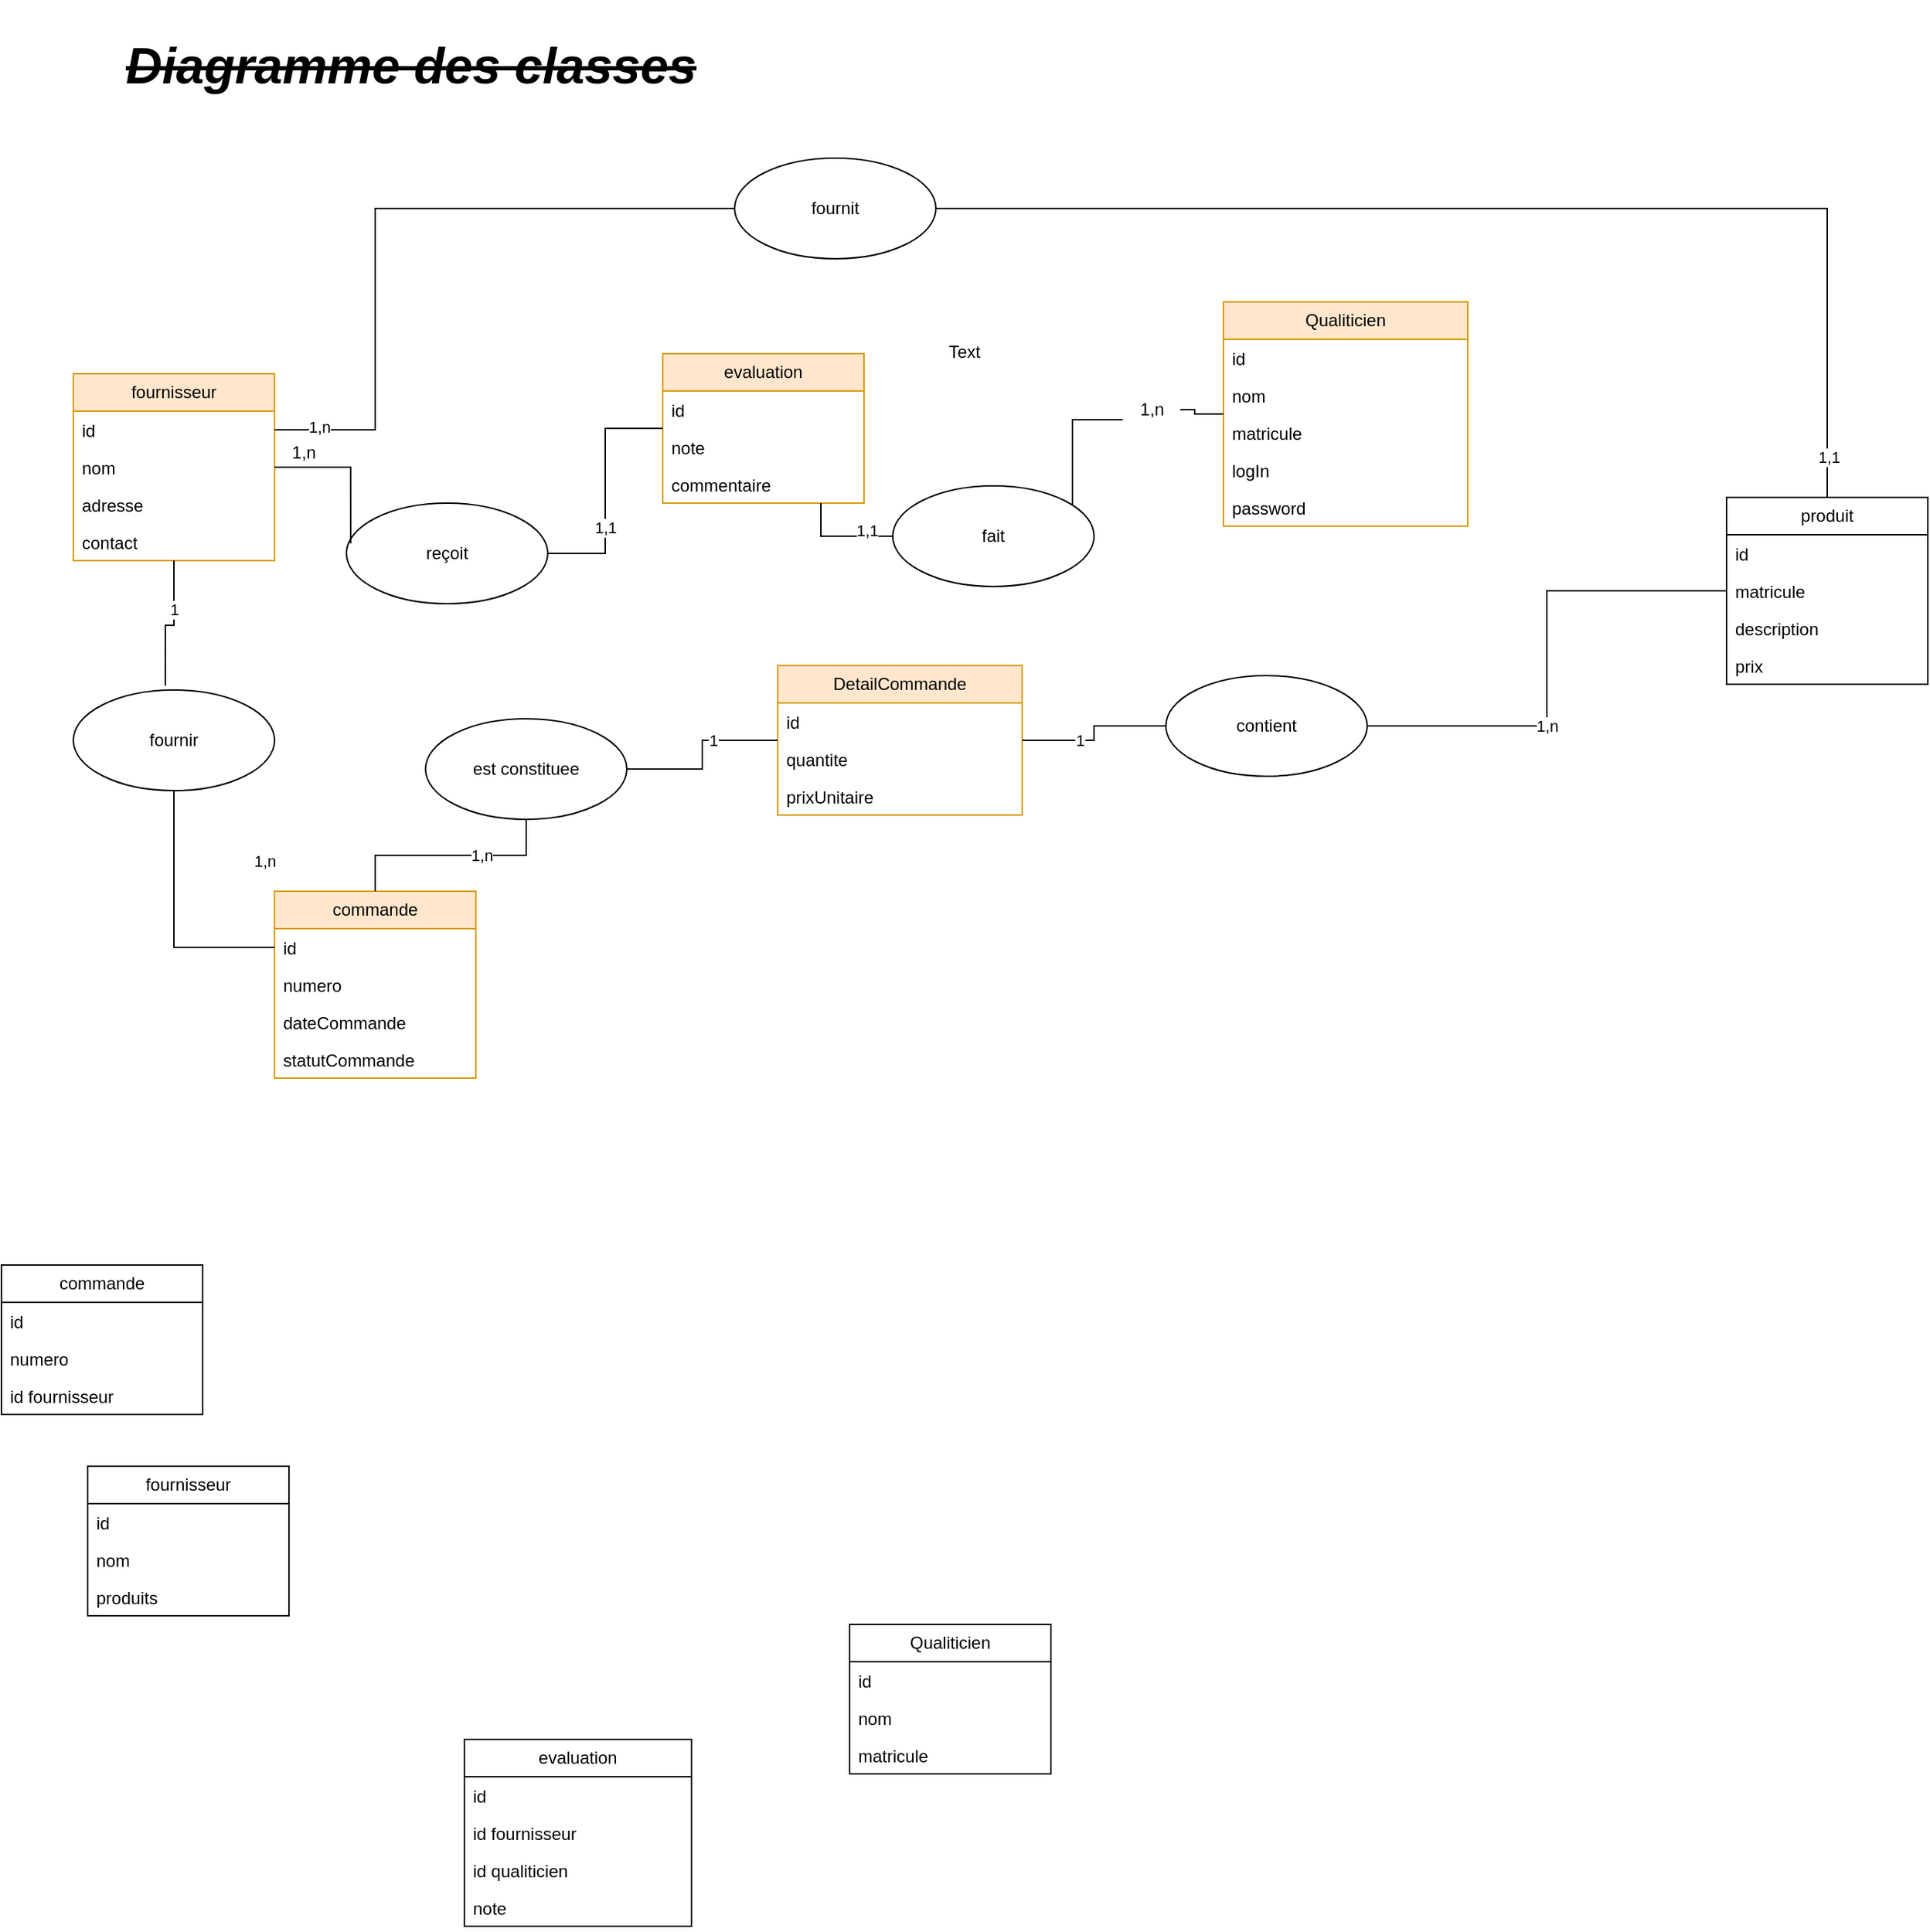 <mxfile version="24.4.0" type="device">
  <diagram name="Page-1" id="ojG_ZsRwxx29v3A0rmRh">
    <mxGraphModel dx="1418" dy="1920" grid="1" gridSize="10" guides="1" tooltips="1" connect="1" arrows="1" fold="1" page="1" pageScale="1" pageWidth="850" pageHeight="1100" math="0" shadow="0">
      <root>
        <mxCell id="0" />
        <mxCell id="1" parent="0" />
        <mxCell id="DmdiwJOqlu9PKcPVPVzh-1" value="fournisseur" style="swimlane;fontStyle=0;childLayout=stackLayout;horizontal=1;startSize=26;fillColor=#ffe6cc;horizontalStack=0;resizeParent=1;resizeParentMax=0;resizeLast=0;collapsible=1;marginBottom=0;whiteSpace=wrap;html=1;strokeColor=#d79b00;" parent="1" vertex="1">
          <mxGeometry x="110" y="190" width="140" height="130" as="geometry" />
        </mxCell>
        <mxCell id="DmdiwJOqlu9PKcPVPVzh-2" value="id" style="text;strokeColor=none;fillColor=none;align=left;verticalAlign=top;spacingLeft=4;spacingRight=4;overflow=hidden;rotatable=0;points=[[0,0.5],[1,0.5]];portConstraint=eastwest;whiteSpace=wrap;html=1;" parent="DmdiwJOqlu9PKcPVPVzh-1" vertex="1">
          <mxGeometry y="26" width="140" height="26" as="geometry" />
        </mxCell>
        <mxCell id="DmdiwJOqlu9PKcPVPVzh-13" value="nom" style="text;strokeColor=none;fillColor=none;align=left;verticalAlign=top;spacingLeft=4;spacingRight=4;overflow=hidden;rotatable=0;points=[[0,0.5],[1,0.5]];portConstraint=eastwest;whiteSpace=wrap;html=1;" parent="DmdiwJOqlu9PKcPVPVzh-1" vertex="1">
          <mxGeometry y="52" width="140" height="26" as="geometry" />
        </mxCell>
        <mxCell id="0LqTdYCZkIIKxT9GD0zI-3" value="adresse" style="text;strokeColor=none;fillColor=none;align=left;verticalAlign=top;spacingLeft=4;spacingRight=4;overflow=hidden;rotatable=0;points=[[0,0.5],[1,0.5]];portConstraint=eastwest;whiteSpace=wrap;html=1;" parent="DmdiwJOqlu9PKcPVPVzh-1" vertex="1">
          <mxGeometry y="78" width="140" height="26" as="geometry" />
        </mxCell>
        <mxCell id="0LqTdYCZkIIKxT9GD0zI-4" value="contact" style="text;strokeColor=none;fillColor=none;align=left;verticalAlign=top;spacingLeft=4;spacingRight=4;overflow=hidden;rotatable=0;points=[[0,0.5],[1,0.5]];portConstraint=eastwest;whiteSpace=wrap;html=1;" parent="DmdiwJOqlu9PKcPVPVzh-1" vertex="1">
          <mxGeometry y="104" width="140" height="26" as="geometry" />
        </mxCell>
        <mxCell id="DmdiwJOqlu9PKcPVPVzh-5" value="Qualiticien" style="swimlane;fontStyle=0;childLayout=stackLayout;horizontal=1;startSize=26;fillColor=#ffe6cc;horizontalStack=0;resizeParent=1;resizeParentMax=0;resizeLast=0;collapsible=1;marginBottom=0;whiteSpace=wrap;html=1;strokeColor=#d79b00;" parent="1" vertex="1">
          <mxGeometry x="910" y="140" width="170" height="156" as="geometry" />
        </mxCell>
        <mxCell id="DmdiwJOqlu9PKcPVPVzh-6" value="id" style="text;strokeColor=none;fillColor=none;align=left;verticalAlign=top;spacingLeft=4;spacingRight=4;overflow=hidden;rotatable=0;points=[[0,0.5],[1,0.5]];portConstraint=eastwest;whiteSpace=wrap;html=1;" parent="DmdiwJOqlu9PKcPVPVzh-5" vertex="1">
          <mxGeometry y="26" width="170" height="26" as="geometry" />
        </mxCell>
        <mxCell id="DmdiwJOqlu9PKcPVPVzh-7" value="nom" style="text;strokeColor=none;fillColor=none;align=left;verticalAlign=top;spacingLeft=4;spacingRight=4;overflow=hidden;rotatable=0;points=[[0,0.5],[1,0.5]];portConstraint=eastwest;whiteSpace=wrap;html=1;" parent="DmdiwJOqlu9PKcPVPVzh-5" vertex="1">
          <mxGeometry y="52" width="170" height="26" as="geometry" />
        </mxCell>
        <mxCell id="DmdiwJOqlu9PKcPVPVzh-8" value="matricule" style="text;strokeColor=none;fillColor=none;align=left;verticalAlign=top;spacingLeft=4;spacingRight=4;overflow=hidden;rotatable=0;points=[[0,0.5],[1,0.5]];portConstraint=eastwest;whiteSpace=wrap;html=1;" parent="DmdiwJOqlu9PKcPVPVzh-5" vertex="1">
          <mxGeometry y="78" width="170" height="26" as="geometry" />
        </mxCell>
        <mxCell id="0LqTdYCZkIIKxT9GD0zI-1" value="logIn" style="text;strokeColor=none;fillColor=none;align=left;verticalAlign=top;spacingLeft=4;spacingRight=4;overflow=hidden;rotatable=0;points=[[0,0.5],[1,0.5]];portConstraint=eastwest;whiteSpace=wrap;html=1;" parent="DmdiwJOqlu9PKcPVPVzh-5" vertex="1">
          <mxGeometry y="104" width="170" height="26" as="geometry" />
        </mxCell>
        <mxCell id="0LqTdYCZkIIKxT9GD0zI-2" value="password" style="text;strokeColor=none;fillColor=none;align=left;verticalAlign=top;spacingLeft=4;spacingRight=4;overflow=hidden;rotatable=0;points=[[0,0.5],[1,0.5]];portConstraint=eastwest;whiteSpace=wrap;html=1;" parent="DmdiwJOqlu9PKcPVPVzh-5" vertex="1">
          <mxGeometry y="130" width="170" height="26" as="geometry" />
        </mxCell>
        <mxCell id="DmdiwJOqlu9PKcPVPVzh-9" value="commande" style="swimlane;fontStyle=0;childLayout=stackLayout;horizontal=1;startSize=26;fillColor=#ffe6cc;horizontalStack=0;resizeParent=1;resizeParentMax=0;resizeLast=0;collapsible=1;marginBottom=0;whiteSpace=wrap;html=1;strokeColor=#d79b00;" parent="1" vertex="1">
          <mxGeometry x="250" y="550" width="140" height="130" as="geometry" />
        </mxCell>
        <mxCell id="DmdiwJOqlu9PKcPVPVzh-10" value="id&lt;div&gt;&lt;br&gt;&lt;/div&gt;" style="text;strokeColor=none;fillColor=none;align=left;verticalAlign=top;spacingLeft=4;spacingRight=4;overflow=hidden;rotatable=0;points=[[0,0.5],[1,0.5]];portConstraint=eastwest;whiteSpace=wrap;html=1;" parent="DmdiwJOqlu9PKcPVPVzh-9" vertex="1">
          <mxGeometry y="26" width="140" height="26" as="geometry" />
        </mxCell>
        <mxCell id="DmdiwJOqlu9PKcPVPVzh-11" value="numero" style="text;strokeColor=none;fillColor=none;align=left;verticalAlign=top;spacingLeft=4;spacingRight=4;overflow=hidden;rotatable=0;points=[[0,0.5],[1,0.5]];portConstraint=eastwest;whiteSpace=wrap;html=1;" parent="DmdiwJOqlu9PKcPVPVzh-9" vertex="1">
          <mxGeometry y="52" width="140" height="26" as="geometry" />
        </mxCell>
        <mxCell id="DmdiwJOqlu9PKcPVPVzh-81" value="dateCommande" style="text;strokeColor=none;fillColor=none;align=left;verticalAlign=top;spacingLeft=4;spacingRight=4;overflow=hidden;rotatable=0;points=[[0,0.5],[1,0.5]];portConstraint=eastwest;whiteSpace=wrap;html=1;" parent="DmdiwJOqlu9PKcPVPVzh-9" vertex="1">
          <mxGeometry y="78" width="140" height="26" as="geometry" />
        </mxCell>
        <mxCell id="0LqTdYCZkIIKxT9GD0zI-8" value="statutCommande" style="text;strokeColor=none;fillColor=none;align=left;verticalAlign=top;spacingLeft=4;spacingRight=4;overflow=hidden;rotatable=0;points=[[0,0.5],[1,0.5]];portConstraint=eastwest;whiteSpace=wrap;html=1;" parent="DmdiwJOqlu9PKcPVPVzh-9" vertex="1">
          <mxGeometry y="104" width="140" height="26" as="geometry" />
        </mxCell>
        <mxCell id="DmdiwJOqlu9PKcPVPVzh-14" value="reçoit" style="ellipse;whiteSpace=wrap;html=1;" parent="1" vertex="1">
          <mxGeometry x="300" y="280" width="140" height="70" as="geometry" />
        </mxCell>
        <mxCell id="DmdiwJOqlu9PKcPVPVzh-17" style="edgeStyle=orthogonalEdgeStyle;rounded=0;orthogonalLoop=1;jettySize=auto;html=1;entryX=0.021;entryY=0.4;entryDx=0;entryDy=0;entryPerimeter=0;endArrow=none;endFill=0;" parent="1" source="DmdiwJOqlu9PKcPVPVzh-13" target="DmdiwJOqlu9PKcPVPVzh-14" edge="1">
          <mxGeometry relative="1" as="geometry" />
        </mxCell>
        <mxCell id="DmdiwJOqlu9PKcPVPVzh-18" value="1,n" style="text;html=1;align=center;verticalAlign=middle;resizable=0;points=[];autosize=1;strokeColor=none;fillColor=none;" parent="1" vertex="1">
          <mxGeometry x="250" y="230" width="40" height="30" as="geometry" />
        </mxCell>
        <mxCell id="DmdiwJOqlu9PKcPVPVzh-22" style="edgeStyle=orthogonalEdgeStyle;rounded=0;orthogonalLoop=1;jettySize=auto;html=1;endArrow=none;endFill=0;" parent="1" source="DmdiwJOqlu9PKcPVPVzh-20" target="DmdiwJOqlu9PKcPVPVzh-10" edge="1">
          <mxGeometry relative="1" as="geometry" />
        </mxCell>
        <mxCell id="DmdiwJOqlu9PKcPVPVzh-59" value="1,n" style="edgeLabel;html=1;align=center;verticalAlign=middle;resizable=0;points=[];" parent="DmdiwJOqlu9PKcPVPVzh-22" vertex="1" connectable="0">
          <mxGeometry x="-0.309" y="-4" relative="1" as="geometry">
            <mxPoint x="67" y="-13" as="offset" />
          </mxGeometry>
        </mxCell>
        <mxCell id="DmdiwJOqlu9PKcPVPVzh-20" value="fournir" style="ellipse;whiteSpace=wrap;html=1;" parent="1" vertex="1">
          <mxGeometry x="110" y="410" width="140" height="70" as="geometry" />
        </mxCell>
        <mxCell id="DmdiwJOqlu9PKcPVPVzh-21" style="edgeStyle=orthogonalEdgeStyle;rounded=0;orthogonalLoop=1;jettySize=auto;html=1;entryX=0.457;entryY=-0.043;entryDx=0;entryDy=0;entryPerimeter=0;endArrow=none;endFill=0;" parent="1" source="DmdiwJOqlu9PKcPVPVzh-1" target="DmdiwJOqlu9PKcPVPVzh-20" edge="1">
          <mxGeometry relative="1" as="geometry" />
        </mxCell>
        <mxCell id="DmdiwJOqlu9PKcPVPVzh-23" value="1" style="edgeLabel;html=1;align=center;verticalAlign=middle;resizable=0;points=[];" parent="DmdiwJOqlu9PKcPVPVzh-21" vertex="1" connectable="0">
          <mxGeometry x="-0.269" relative="1" as="geometry">
            <mxPoint as="offset" />
          </mxGeometry>
        </mxCell>
        <mxCell id="DmdiwJOqlu9PKcPVPVzh-25" value="fournisseur" style="swimlane;fontStyle=0;childLayout=stackLayout;horizontal=1;startSize=26;fillColor=none;horizontalStack=0;resizeParent=1;resizeParentMax=0;resizeLast=0;collapsible=1;marginBottom=0;whiteSpace=wrap;html=1;" parent="1" vertex="1">
          <mxGeometry x="120" y="950" width="140" height="104" as="geometry" />
        </mxCell>
        <mxCell id="DmdiwJOqlu9PKcPVPVzh-26" value="id" style="text;strokeColor=none;fillColor=none;align=left;verticalAlign=top;spacingLeft=4;spacingRight=4;overflow=hidden;rotatable=0;points=[[0,0.5],[1,0.5]];portConstraint=eastwest;whiteSpace=wrap;html=1;" parent="DmdiwJOqlu9PKcPVPVzh-25" vertex="1">
          <mxGeometry y="26" width="140" height="26" as="geometry" />
        </mxCell>
        <mxCell id="DmdiwJOqlu9PKcPVPVzh-27" value="nom" style="text;strokeColor=none;fillColor=none;align=left;verticalAlign=top;spacingLeft=4;spacingRight=4;overflow=hidden;rotatable=0;points=[[0,0.5],[1,0.5]];portConstraint=eastwest;whiteSpace=wrap;html=1;" parent="DmdiwJOqlu9PKcPVPVzh-25" vertex="1">
          <mxGeometry y="52" width="140" height="26" as="geometry" />
        </mxCell>
        <mxCell id="DmdiwJOqlu9PKcPVPVzh-28" value="produits" style="text;strokeColor=none;fillColor=none;align=left;verticalAlign=top;spacingLeft=4;spacingRight=4;overflow=hidden;rotatable=0;points=[[0,0.5],[1,0.5]];portConstraint=eastwest;whiteSpace=wrap;html=1;" parent="DmdiwJOqlu9PKcPVPVzh-25" vertex="1">
          <mxGeometry y="78" width="140" height="26" as="geometry" />
        </mxCell>
        <mxCell id="DmdiwJOqlu9PKcPVPVzh-29" value="Qualiticien" style="swimlane;fontStyle=0;childLayout=stackLayout;horizontal=1;startSize=26;fillColor=none;horizontalStack=0;resizeParent=1;resizeParentMax=0;resizeLast=0;collapsible=1;marginBottom=0;whiteSpace=wrap;html=1;" parent="1" vertex="1">
          <mxGeometry x="650" y="1060" width="140" height="104" as="geometry" />
        </mxCell>
        <mxCell id="DmdiwJOqlu9PKcPVPVzh-30" value="id" style="text;strokeColor=none;fillColor=none;align=left;verticalAlign=top;spacingLeft=4;spacingRight=4;overflow=hidden;rotatable=0;points=[[0,0.5],[1,0.5]];portConstraint=eastwest;whiteSpace=wrap;html=1;" parent="DmdiwJOqlu9PKcPVPVzh-29" vertex="1">
          <mxGeometry y="26" width="140" height="26" as="geometry" />
        </mxCell>
        <mxCell id="DmdiwJOqlu9PKcPVPVzh-50" value="nom" style="text;strokeColor=none;fillColor=none;align=left;verticalAlign=top;spacingLeft=4;spacingRight=4;overflow=hidden;rotatable=0;points=[[0,0.5],[1,0.5]];portConstraint=eastwest;whiteSpace=wrap;html=1;" parent="DmdiwJOqlu9PKcPVPVzh-29" vertex="1">
          <mxGeometry y="52" width="140" height="26" as="geometry" />
        </mxCell>
        <mxCell id="DmdiwJOqlu9PKcPVPVzh-51" value="matricule" style="text;strokeColor=none;fillColor=none;align=left;verticalAlign=top;spacingLeft=4;spacingRight=4;overflow=hidden;rotatable=0;points=[[0,0.5],[1,0.5]];portConstraint=eastwest;whiteSpace=wrap;html=1;" parent="DmdiwJOqlu9PKcPVPVzh-29" vertex="1">
          <mxGeometry y="78" width="140" height="26" as="geometry" />
        </mxCell>
        <mxCell id="DmdiwJOqlu9PKcPVPVzh-33" value="commande" style="swimlane;fontStyle=0;childLayout=stackLayout;horizontal=1;startSize=26;fillColor=none;horizontalStack=0;resizeParent=1;resizeParentMax=0;resizeLast=0;collapsible=1;marginBottom=0;whiteSpace=wrap;html=1;" parent="1" vertex="1">
          <mxGeometry x="60" y="810" width="140" height="104" as="geometry" />
        </mxCell>
        <mxCell id="DmdiwJOqlu9PKcPVPVzh-34" value="id&lt;div&gt;&lt;br&gt;&lt;/div&gt;" style="text;strokeColor=none;fillColor=none;align=left;verticalAlign=top;spacingLeft=4;spacingRight=4;overflow=hidden;rotatable=0;points=[[0,0.5],[1,0.5]];portConstraint=eastwest;whiteSpace=wrap;html=1;" parent="DmdiwJOqlu9PKcPVPVzh-33" vertex="1">
          <mxGeometry y="26" width="140" height="26" as="geometry" />
        </mxCell>
        <mxCell id="DmdiwJOqlu9PKcPVPVzh-35" value="numero" style="text;strokeColor=none;fillColor=none;align=left;verticalAlign=top;spacingLeft=4;spacingRight=4;overflow=hidden;rotatable=0;points=[[0,0.5],[1,0.5]];portConstraint=eastwest;whiteSpace=wrap;html=1;" parent="DmdiwJOqlu9PKcPVPVzh-33" vertex="1">
          <mxGeometry y="52" width="140" height="26" as="geometry" />
        </mxCell>
        <mxCell id="DmdiwJOqlu9PKcPVPVzh-57" value="id fournisseur" style="text;strokeColor=none;fillColor=none;align=left;verticalAlign=top;spacingLeft=4;spacingRight=4;overflow=hidden;rotatable=0;points=[[0,0.5],[1,0.5]];portConstraint=eastwest;whiteSpace=wrap;html=1;" parent="DmdiwJOqlu9PKcPVPVzh-33" vertex="1">
          <mxGeometry y="78" width="140" height="26" as="geometry" />
        </mxCell>
        <mxCell id="DmdiwJOqlu9PKcPVPVzh-46" value="evaluation" style="swimlane;fontStyle=0;childLayout=stackLayout;horizontal=1;startSize=26;fillColor=none;horizontalStack=0;resizeParent=1;resizeParentMax=0;resizeLast=0;collapsible=1;marginBottom=0;whiteSpace=wrap;html=1;" parent="1" vertex="1">
          <mxGeometry x="382" y="1140" width="158" height="130" as="geometry" />
        </mxCell>
        <mxCell id="DmdiwJOqlu9PKcPVPVzh-47" value="id" style="text;strokeColor=none;fillColor=none;align=left;verticalAlign=top;spacingLeft=4;spacingRight=4;overflow=hidden;rotatable=0;points=[[0,0.5],[1,0.5]];portConstraint=eastwest;whiteSpace=wrap;html=1;" parent="DmdiwJOqlu9PKcPVPVzh-46" vertex="1">
          <mxGeometry y="26" width="158" height="26" as="geometry" />
        </mxCell>
        <mxCell id="DmdiwJOqlu9PKcPVPVzh-48" value="id fournisseur" style="text;strokeColor=none;fillColor=none;align=left;verticalAlign=top;spacingLeft=4;spacingRight=4;overflow=hidden;rotatable=0;points=[[0,0.5],[1,0.5]];portConstraint=eastwest;whiteSpace=wrap;html=1;" parent="DmdiwJOqlu9PKcPVPVzh-46" vertex="1">
          <mxGeometry y="52" width="158" height="26" as="geometry" />
        </mxCell>
        <mxCell id="DmdiwJOqlu9PKcPVPVzh-49" value="id qualiticien" style="text;strokeColor=none;fillColor=none;align=left;verticalAlign=top;spacingLeft=4;spacingRight=4;overflow=hidden;rotatable=0;points=[[0,0.5],[1,0.5]];portConstraint=eastwest;whiteSpace=wrap;html=1;" parent="DmdiwJOqlu9PKcPVPVzh-46" vertex="1">
          <mxGeometry y="78" width="158" height="26" as="geometry" />
        </mxCell>
        <mxCell id="DmdiwJOqlu9PKcPVPVzh-56" value="note" style="text;strokeColor=none;fillColor=none;align=left;verticalAlign=top;spacingLeft=4;spacingRight=4;overflow=hidden;rotatable=0;points=[[0,0.5],[1,0.5]];portConstraint=eastwest;whiteSpace=wrap;html=1;" parent="DmdiwJOqlu9PKcPVPVzh-46" vertex="1">
          <mxGeometry y="104" width="158" height="26" as="geometry" />
        </mxCell>
        <mxCell id="DmdiwJOqlu9PKcPVPVzh-66" value="produit" style="swimlane;fontStyle=0;childLayout=stackLayout;horizontal=1;startSize=26;fillColor=none;horizontalStack=0;resizeParent=1;resizeParentMax=0;resizeLast=0;collapsible=1;marginBottom=0;whiteSpace=wrap;html=1;" parent="1" vertex="1">
          <mxGeometry x="1260" y="276" width="140" height="130" as="geometry" />
        </mxCell>
        <mxCell id="DmdiwJOqlu9PKcPVPVzh-67" value="id&lt;div&gt;&lt;br&gt;&lt;/div&gt;" style="text;strokeColor=none;fillColor=none;align=left;verticalAlign=top;spacingLeft=4;spacingRight=4;overflow=hidden;rotatable=0;points=[[0,0.5],[1,0.5]];portConstraint=eastwest;whiteSpace=wrap;html=1;" parent="DmdiwJOqlu9PKcPVPVzh-66" vertex="1">
          <mxGeometry y="26" width="140" height="26" as="geometry" />
        </mxCell>
        <mxCell id="DmdiwJOqlu9PKcPVPVzh-68" value="matricule" style="text;strokeColor=none;fillColor=none;align=left;verticalAlign=top;spacingLeft=4;spacingRight=4;overflow=hidden;rotatable=0;points=[[0,0.5],[1,0.5]];portConstraint=eastwest;whiteSpace=wrap;html=1;" parent="DmdiwJOqlu9PKcPVPVzh-66" vertex="1">
          <mxGeometry y="52" width="140" height="26" as="geometry" />
        </mxCell>
        <mxCell id="0LqTdYCZkIIKxT9GD0zI-5" value="description" style="text;strokeColor=none;fillColor=none;align=left;verticalAlign=top;spacingLeft=4;spacingRight=4;overflow=hidden;rotatable=0;points=[[0,0.5],[1,0.5]];portConstraint=eastwest;whiteSpace=wrap;html=1;" parent="DmdiwJOqlu9PKcPVPVzh-66" vertex="1">
          <mxGeometry y="78" width="140" height="26" as="geometry" />
        </mxCell>
        <mxCell id="0LqTdYCZkIIKxT9GD0zI-7" value="prix" style="text;strokeColor=none;fillColor=none;align=left;verticalAlign=top;spacingLeft=4;spacingRight=4;overflow=hidden;rotatable=0;points=[[0,0.5],[1,0.5]];portConstraint=eastwest;whiteSpace=wrap;html=1;" parent="DmdiwJOqlu9PKcPVPVzh-66" vertex="1">
          <mxGeometry y="104" width="140" height="26" as="geometry" />
        </mxCell>
        <mxCell id="DmdiwJOqlu9PKcPVPVzh-69" style="edgeStyle=orthogonalEdgeStyle;rounded=0;orthogonalLoop=1;jettySize=auto;html=1;endArrow=none;endFill=0;" parent="1" source="DmdiwJOqlu9PKcPVPVzh-74" target="DmdiwJOqlu9PKcPVPVzh-9" edge="1">
          <mxGeometry relative="1" as="geometry">
            <mxPoint x="490" y="500" as="sourcePoint" />
            <mxPoint x="439" y="483" as="targetPoint" />
          </mxGeometry>
        </mxCell>
        <mxCell id="DmdiwJOqlu9PKcPVPVzh-70" value="1,n" style="edgeLabel;html=1;align=center;verticalAlign=middle;resizable=0;points=[];" parent="DmdiwJOqlu9PKcPVPVzh-69" vertex="1" connectable="0">
          <mxGeometry x="-0.269" relative="1" as="geometry">
            <mxPoint as="offset" />
          </mxGeometry>
        </mxCell>
        <mxCell id="DmdiwJOqlu9PKcPVPVzh-71" value="contient" style="ellipse;whiteSpace=wrap;html=1;" parent="1" vertex="1">
          <mxGeometry x="870" y="400" width="140" height="70" as="geometry" />
        </mxCell>
        <mxCell id="DmdiwJOqlu9PKcPVPVzh-72" style="edgeStyle=orthogonalEdgeStyle;rounded=0;orthogonalLoop=1;jettySize=auto;html=1;endArrow=none;endFill=0;" parent="1" source="DmdiwJOqlu9PKcPVPVzh-71" target="DmdiwJOqlu9PKcPVPVzh-66" edge="1">
          <mxGeometry relative="1" as="geometry">
            <mxPoint x="401" y="445" as="sourcePoint" />
            <mxPoint x="330" y="560" as="targetPoint" />
          </mxGeometry>
        </mxCell>
        <mxCell id="DmdiwJOqlu9PKcPVPVzh-73" value="1,n" style="edgeLabel;html=1;align=center;verticalAlign=middle;resizable=0;points=[];" parent="DmdiwJOqlu9PKcPVPVzh-72" vertex="1" connectable="0">
          <mxGeometry x="-0.269" relative="1" as="geometry">
            <mxPoint as="offset" />
          </mxGeometry>
        </mxCell>
        <mxCell id="DmdiwJOqlu9PKcPVPVzh-74" value="est constituee" style="ellipse;whiteSpace=wrap;html=1;" parent="1" vertex="1">
          <mxGeometry x="355" y="430" width="140" height="70" as="geometry" />
        </mxCell>
        <mxCell id="DmdiwJOqlu9PKcPVPVzh-75" value="DetailCommande" style="swimlane;fontStyle=0;childLayout=stackLayout;horizontal=1;startSize=26;fillColor=#ffe6cc;horizontalStack=0;resizeParent=1;resizeParentMax=0;resizeLast=0;collapsible=1;marginBottom=0;whiteSpace=wrap;html=1;strokeColor=#d79b00;" parent="1" vertex="1">
          <mxGeometry x="600" y="393" width="170" height="104" as="geometry" />
        </mxCell>
        <mxCell id="DmdiwJOqlu9PKcPVPVzh-76" value="id" style="text;strokeColor=none;fillColor=none;align=left;verticalAlign=top;spacingLeft=4;spacingRight=4;overflow=hidden;rotatable=0;points=[[0,0.5],[1,0.5]];portConstraint=eastwest;whiteSpace=wrap;html=1;" parent="DmdiwJOqlu9PKcPVPVzh-75" vertex="1">
          <mxGeometry y="26" width="170" height="26" as="geometry" />
        </mxCell>
        <mxCell id="DmdiwJOqlu9PKcPVPVzh-78" value="quantite" style="text;strokeColor=none;fillColor=none;align=left;verticalAlign=top;spacingLeft=4;spacingRight=4;overflow=hidden;rotatable=0;points=[[0,0.5],[1,0.5]];portConstraint=eastwest;whiteSpace=wrap;html=1;" parent="DmdiwJOqlu9PKcPVPVzh-75" vertex="1">
          <mxGeometry y="52" width="170" height="26" as="geometry" />
        </mxCell>
        <mxCell id="0LqTdYCZkIIKxT9GD0zI-11" value="prixUnitaire" style="text;strokeColor=none;fillColor=none;align=left;verticalAlign=top;spacingLeft=4;spacingRight=4;overflow=hidden;rotatable=0;points=[[0,0.5],[1,0.5]];portConstraint=eastwest;whiteSpace=wrap;html=1;" parent="DmdiwJOqlu9PKcPVPVzh-75" vertex="1">
          <mxGeometry y="78" width="170" height="26" as="geometry" />
        </mxCell>
        <mxCell id="DmdiwJOqlu9PKcPVPVzh-88" style="edgeStyle=orthogonalEdgeStyle;rounded=0;orthogonalLoop=1;jettySize=auto;html=1;endArrow=none;endFill=0;" parent="1" source="DmdiwJOqlu9PKcPVPVzh-75" target="DmdiwJOqlu9PKcPVPVzh-74" edge="1">
          <mxGeometry relative="1" as="geometry">
            <mxPoint x="435" y="510" as="sourcePoint" />
            <mxPoint x="330" y="560" as="targetPoint" />
          </mxGeometry>
        </mxCell>
        <mxCell id="DmdiwJOqlu9PKcPVPVzh-89" value="1" style="edgeLabel;html=1;align=center;verticalAlign=middle;resizable=0;points=[];" parent="DmdiwJOqlu9PKcPVPVzh-88" vertex="1" connectable="0">
          <mxGeometry x="-0.269" relative="1" as="geometry">
            <mxPoint as="offset" />
          </mxGeometry>
        </mxCell>
        <mxCell id="DmdiwJOqlu9PKcPVPVzh-90" style="edgeStyle=orthogonalEdgeStyle;rounded=0;orthogonalLoop=1;jettySize=auto;html=1;endArrow=none;endFill=0;" parent="1" source="DmdiwJOqlu9PKcPVPVzh-75" target="DmdiwJOqlu9PKcPVPVzh-71" edge="1">
          <mxGeometry relative="1" as="geometry">
            <mxPoint x="610" y="498" as="sourcePoint" />
            <mxPoint x="505" y="475" as="targetPoint" />
          </mxGeometry>
        </mxCell>
        <mxCell id="DmdiwJOqlu9PKcPVPVzh-91" value="1" style="edgeLabel;html=1;align=center;verticalAlign=middle;resizable=0;points=[];" parent="DmdiwJOqlu9PKcPVPVzh-90" vertex="1" connectable="0">
          <mxGeometry x="-0.269" relative="1" as="geometry">
            <mxPoint as="offset" />
          </mxGeometry>
        </mxCell>
        <mxCell id="DmdiwJOqlu9PKcPVPVzh-92" value="fournit" style="ellipse;whiteSpace=wrap;html=1;" parent="1" vertex="1">
          <mxGeometry x="570" y="40" width="140" height="70" as="geometry" />
        </mxCell>
        <mxCell id="DmdiwJOqlu9PKcPVPVzh-94" style="edgeStyle=orthogonalEdgeStyle;rounded=0;orthogonalLoop=1;jettySize=auto;html=1;endArrow=none;endFill=0;" parent="1" source="DmdiwJOqlu9PKcPVPVzh-1" target="DmdiwJOqlu9PKcPVPVzh-92" edge="1">
          <mxGeometry relative="1" as="geometry">
            <mxPoint x="260" y="265" as="sourcePoint" />
            <mxPoint x="353" y="262" as="targetPoint" />
            <Array as="points">
              <mxPoint x="320" y="229" />
              <mxPoint x="320" y="75" />
            </Array>
          </mxGeometry>
        </mxCell>
        <mxCell id="DmdiwJOqlu9PKcPVPVzh-96" value="&lt;span style=&quot;color: rgba(0, 0, 0, 0); font-family: monospace; font-size: 0px; text-align: start; background-color: rgb(251, 251, 251);&quot;&gt;%3CmxGraphModel%3E%3Croot%3E%3CmxCell%20id%3D%220%22%2F%3E%3CmxCell%20id%3D%221%22%20parent%3D%220%22%2F%3E%3CmxCell%20id%3D%222%22%20value%3D%221%2Cn%22%20style%3D%22text%3Bhtml%3D1%3Balign%3Dcenter%3BverticalAlign%3Dmiddle%3Bresizable%3D0%3Bpoints%3D%5B%5D%3Bautosize%3D1%3BstrokeColor%3Dnone%3BfillColor%3Dnone%3B%22%20vertex%3D%221%22%20parent%3D%221%22%3E%3CmxGeometry%20x%3D%22250%22%20y%3D%22230%22%20width%3D%2240%22%20height%3D%2230%22%20as%3D%22geometry%22%2F%3E%3C%2FmxCell%3E%3C%2Froot%3E%3C%2FmxGraphModel1&lt;/span&gt;" style="edgeLabel;html=1;align=center;verticalAlign=middle;resizable=0;points=[];" parent="DmdiwJOqlu9PKcPVPVzh-94" vertex="1" connectable="0">
          <mxGeometry x="-0.84" y="4" relative="1" as="geometry">
            <mxPoint as="offset" />
          </mxGeometry>
        </mxCell>
        <mxCell id="DmdiwJOqlu9PKcPVPVzh-97" value="1,n" style="edgeLabel;html=1;align=center;verticalAlign=middle;resizable=0;points=[];" parent="DmdiwJOqlu9PKcPVPVzh-94" vertex="1" connectable="0">
          <mxGeometry x="-0.869" y="2" relative="1" as="geometry">
            <mxPoint as="offset" />
          </mxGeometry>
        </mxCell>
        <mxCell id="DmdiwJOqlu9PKcPVPVzh-95" style="edgeStyle=orthogonalEdgeStyle;rounded=0;orthogonalLoop=1;jettySize=auto;html=1;endArrow=none;endFill=0;" parent="1" source="DmdiwJOqlu9PKcPVPVzh-92" target="DmdiwJOqlu9PKcPVPVzh-66" edge="1">
          <mxGeometry relative="1" as="geometry">
            <mxPoint x="260" y="239" as="sourcePoint" />
            <mxPoint x="580" y="85" as="targetPoint" />
            <Array as="points">
              <mxPoint x="1330" y="75" />
            </Array>
          </mxGeometry>
        </mxCell>
        <mxCell id="DmdiwJOqlu9PKcPVPVzh-98" value="1,1" style="edgeLabel;html=1;align=center;verticalAlign=middle;resizable=0;points=[];" parent="DmdiwJOqlu9PKcPVPVzh-95" vertex="1" connectable="0">
          <mxGeometry x="0.93" y="1" relative="1" as="geometry">
            <mxPoint as="offset" />
          </mxGeometry>
        </mxCell>
        <mxCell id="DmdiwJOqlu9PKcPVPVzh-99" value="" style="edgeStyle=orthogonalEdgeStyle;rounded=0;orthogonalLoop=1;jettySize=auto;html=1;endArrow=none;endFill=0;" parent="1" source="DmdiwJOqlu9PKcPVPVzh-16" target="DmdiwJOqlu9PKcPVPVzh-100" edge="1">
          <mxGeometry relative="1" as="geometry">
            <mxPoint x="800" y="233" as="sourcePoint" />
            <mxPoint x="571" y="287" as="targetPoint" />
            <Array as="points">
              <mxPoint x="805" y="222" />
              <mxPoint x="805" y="280" />
            </Array>
          </mxGeometry>
        </mxCell>
        <mxCell id="DmdiwJOqlu9PKcPVPVzh-100" value="&lt;div&gt;fait&lt;/div&gt;" style="ellipse;whiteSpace=wrap;html=1;" parent="1" vertex="1">
          <mxGeometry x="680" y="268" width="140" height="70" as="geometry" />
        </mxCell>
        <mxCell id="DmdiwJOqlu9PKcPVPVzh-101" value="" style="edgeStyle=orthogonalEdgeStyle;rounded=0;orthogonalLoop=1;jettySize=auto;html=1;endArrow=none;endFill=0;" parent="1" source="DmdiwJOqlu9PKcPVPVzh-5" target="DmdiwJOqlu9PKcPVPVzh-16" edge="1">
          <mxGeometry relative="1" as="geometry">
            <mxPoint x="910" y="222" as="sourcePoint" />
            <mxPoint x="805" y="281" as="targetPoint" />
            <Array as="points" />
          </mxGeometry>
        </mxCell>
        <mxCell id="DmdiwJOqlu9PKcPVPVzh-16" value="1,n" style="text;html=1;align=center;verticalAlign=middle;resizable=0;points=[];autosize=1;strokeColor=none;fillColor=none;" parent="1" vertex="1">
          <mxGeometry x="840" y="200" width="40" height="30" as="geometry" />
        </mxCell>
        <mxCell id="DmdiwJOqlu9PKcPVPVzh-102" value="evaluation" style="swimlane;fontStyle=0;childLayout=stackLayout;horizontal=1;startSize=26;fillColor=#ffe6cc;horizontalStack=0;resizeParent=1;resizeParentMax=0;resizeLast=0;collapsible=1;marginBottom=0;whiteSpace=wrap;html=1;strokeColor=#d79b00;" parent="1" vertex="1">
          <mxGeometry x="520" y="176" width="140" height="104" as="geometry" />
        </mxCell>
        <mxCell id="DmdiwJOqlu9PKcPVPVzh-103" value="id" style="text;strokeColor=none;fillColor=none;align=left;verticalAlign=top;spacingLeft=4;spacingRight=4;overflow=hidden;rotatable=0;points=[[0,0.5],[1,0.5]];portConstraint=eastwest;whiteSpace=wrap;html=1;" parent="DmdiwJOqlu9PKcPVPVzh-102" vertex="1">
          <mxGeometry y="26" width="140" height="26" as="geometry" />
        </mxCell>
        <mxCell id="DmdiwJOqlu9PKcPVPVzh-104" value="note" style="text;strokeColor=none;fillColor=none;align=left;verticalAlign=top;spacingLeft=4;spacingRight=4;overflow=hidden;rotatable=0;points=[[0,0.5],[1,0.5]];portConstraint=eastwest;whiteSpace=wrap;html=1;" parent="DmdiwJOqlu9PKcPVPVzh-102" vertex="1">
          <mxGeometry y="52" width="140" height="26" as="geometry" />
        </mxCell>
        <mxCell id="0LqTdYCZkIIKxT9GD0zI-9" value="commentaire" style="text;strokeColor=none;fillColor=none;align=left;verticalAlign=top;spacingLeft=4;spacingRight=4;overflow=hidden;rotatable=0;points=[[0,0.5],[1,0.5]];portConstraint=eastwest;whiteSpace=wrap;html=1;" parent="DmdiwJOqlu9PKcPVPVzh-102" vertex="1">
          <mxGeometry y="78" width="140" height="26" as="geometry" />
        </mxCell>
        <mxCell id="DmdiwJOqlu9PKcPVPVzh-105" style="edgeStyle=orthogonalEdgeStyle;rounded=0;orthogonalLoop=1;jettySize=auto;html=1;endArrow=none;endFill=0;" parent="1" source="DmdiwJOqlu9PKcPVPVzh-14" target="DmdiwJOqlu9PKcPVPVzh-102" edge="1">
          <mxGeometry relative="1" as="geometry">
            <mxPoint x="260" y="265" as="sourcePoint" />
            <mxPoint x="353" y="298" as="targetPoint" />
          </mxGeometry>
        </mxCell>
        <mxCell id="DmdiwJOqlu9PKcPVPVzh-107" value="1,1" style="edgeLabel;html=1;align=center;verticalAlign=middle;resizable=0;points=[];" parent="DmdiwJOqlu9PKcPVPVzh-105" vertex="1" connectable="0">
          <mxGeometry x="-0.308" relative="1" as="geometry">
            <mxPoint as="offset" />
          </mxGeometry>
        </mxCell>
        <mxCell id="DmdiwJOqlu9PKcPVPVzh-106" style="edgeStyle=orthogonalEdgeStyle;rounded=0;orthogonalLoop=1;jettySize=auto;html=1;endArrow=none;endFill=0;" parent="1" source="DmdiwJOqlu9PKcPVPVzh-100" target="DmdiwJOqlu9PKcPVPVzh-102" edge="1">
          <mxGeometry relative="1" as="geometry">
            <mxPoint x="490" y="305" as="sourcePoint" />
            <mxPoint x="600" y="264" as="targetPoint" />
            <Array as="points">
              <mxPoint x="630" y="303" />
            </Array>
          </mxGeometry>
        </mxCell>
        <mxCell id="DmdiwJOqlu9PKcPVPVzh-108" value="1,1" style="edgeLabel;html=1;align=center;verticalAlign=middle;resizable=0;points=[];" parent="DmdiwJOqlu9PKcPVPVzh-106" vertex="1" connectable="0">
          <mxGeometry x="-0.495" y="-4" relative="1" as="geometry">
            <mxPoint as="offset" />
          </mxGeometry>
        </mxCell>
        <mxCell id="DmdiwJOqlu9PKcPVPVzh-109" value="Text" style="text;html=1;align=center;verticalAlign=middle;whiteSpace=wrap;rounded=0;" parent="1" vertex="1">
          <mxGeometry x="700" y="160" width="60" height="30" as="geometry" />
        </mxCell>
        <mxCell id="DmdiwJOqlu9PKcPVPVzh-110" value="&lt;strike&gt;Diagramme des classes&lt;/strike&gt;" style="text;html=1;align=center;verticalAlign=middle;whiteSpace=wrap;rounded=0;fontStyle=3;fontSize=35;" parent="1" vertex="1">
          <mxGeometry x="140" y="-70" width="410" height="90" as="geometry" />
        </mxCell>
      </root>
    </mxGraphModel>
  </diagram>
</mxfile>
